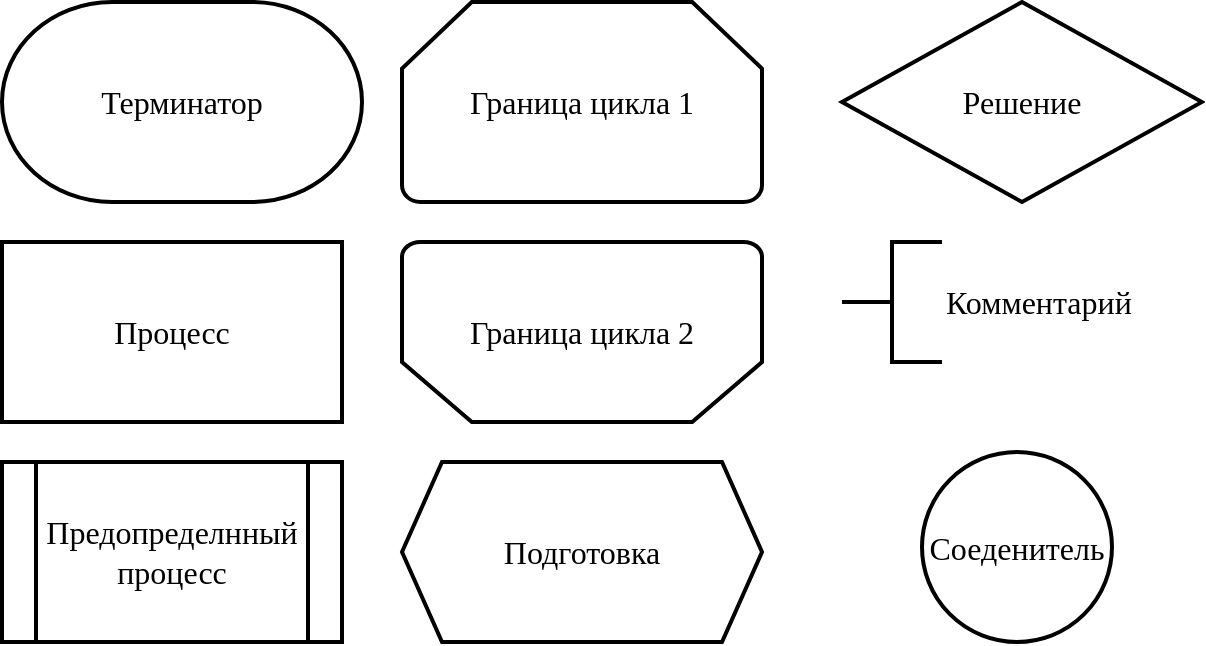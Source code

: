 <mxfile version="13.9.2" type="github">
  <diagram id="Qn-LxWEqkJF33rU7SuKG" name="Page-1">
    <mxGraphModel dx="1422" dy="763" grid="1" gridSize="10" guides="1" tooltips="1" connect="1" arrows="1" fold="1" page="1" pageScale="1" pageWidth="827" pageHeight="1169" math="0" shadow="0">
      <root>
        <mxCell id="0" />
        <mxCell id="1" parent="0" />
        <mxCell id="uf-fBz1fnUQCzqwpO4HO-1" value="Терминатор" style="strokeWidth=2;html=1;shape=mxgraph.flowchart.terminator;whiteSpace=wrap;fontFamily=Times New Roman;fontSize=16;" parent="1" vertex="1">
          <mxGeometry x="80" y="210" width="180" height="100" as="geometry" />
        </mxCell>
        <mxCell id="uf-fBz1fnUQCzqwpO4HO-2" value="Процесс" style="rounded=0;whiteSpace=wrap;html=1;strokeWidth=2;fontFamily=Times New Roman;fontSize=16;" parent="1" vertex="1">
          <mxGeometry x="80" y="330" width="170" height="90" as="geometry" />
        </mxCell>
        <mxCell id="uf-fBz1fnUQCzqwpO4HO-3" value="Предопределнный процесс" style="shape=process;whiteSpace=wrap;html=1;backgroundOutline=1;strokeWidth=2;fontFamily=Times New Roman;fontSize=16;" parent="1" vertex="1">
          <mxGeometry x="80" y="440" width="170" height="90" as="geometry" />
        </mxCell>
        <mxCell id="uf-fBz1fnUQCzqwpO4HO-4" value="Решение" style="strokeWidth=2;html=1;shape=mxgraph.flowchart.decision;whiteSpace=wrap;fontFamily=Times New Roman;fontSize=16;" parent="1" vertex="1">
          <mxGeometry x="500" y="210" width="180" height="100" as="geometry" />
        </mxCell>
        <mxCell id="uf-fBz1fnUQCzqwpO4HO-6" value="Граница цикла 1" style="strokeWidth=2;html=1;shape=mxgraph.flowchart.loop_limit;whiteSpace=wrap;fontFamily=Times New Roman;fontSize=16;" parent="1" vertex="1">
          <mxGeometry x="280" y="210" width="180" height="100" as="geometry" />
        </mxCell>
        <mxCell id="uf-fBz1fnUQCzqwpO4HO-7" value="Граница цикла 2" style="strokeWidth=2;html=1;shape=mxgraph.flowchart.loop_limit;whiteSpace=wrap;direction=west;fontFamily=Times New Roman;fontSize=16;" parent="1" vertex="1">
          <mxGeometry x="280" y="330" width="180" height="90" as="geometry" />
        </mxCell>
        <mxCell id="uf-fBz1fnUQCzqwpO4HO-8" value="&lt;div style=&quot;font-size: 16px;&quot;&gt;Комментарий&lt;/div&gt;" style="strokeWidth=2;html=1;shape=mxgraph.flowchart.annotation_2;align=left;labelPosition=right;pointerEvents=1;fontFamily=Times New Roman;fontSize=16;" parent="1" vertex="1">
          <mxGeometry x="500" y="330" width="50" height="60" as="geometry" />
        </mxCell>
        <mxCell id="W5fheMRVYcZ8pH724TSa-1" value="Подготовка" style="shape=hexagon;perimeter=hexagonPerimeter2;whiteSpace=wrap;html=1;fixedSize=1;fontFamily=Times New Roman;fontSize=16;strokeWidth=2;" vertex="1" parent="1">
          <mxGeometry x="280" y="440" width="180" height="90" as="geometry" />
        </mxCell>
        <mxCell id="W5fheMRVYcZ8pH724TSa-4" value="Соеденитель" style="ellipse;whiteSpace=wrap;html=1;aspect=fixed;fontFamily=Times New Roman;fontSize=16;strokeWidth=2;" vertex="1" parent="1">
          <mxGeometry x="540" y="435" width="95" height="95" as="geometry" />
        </mxCell>
      </root>
    </mxGraphModel>
  </diagram>
</mxfile>
